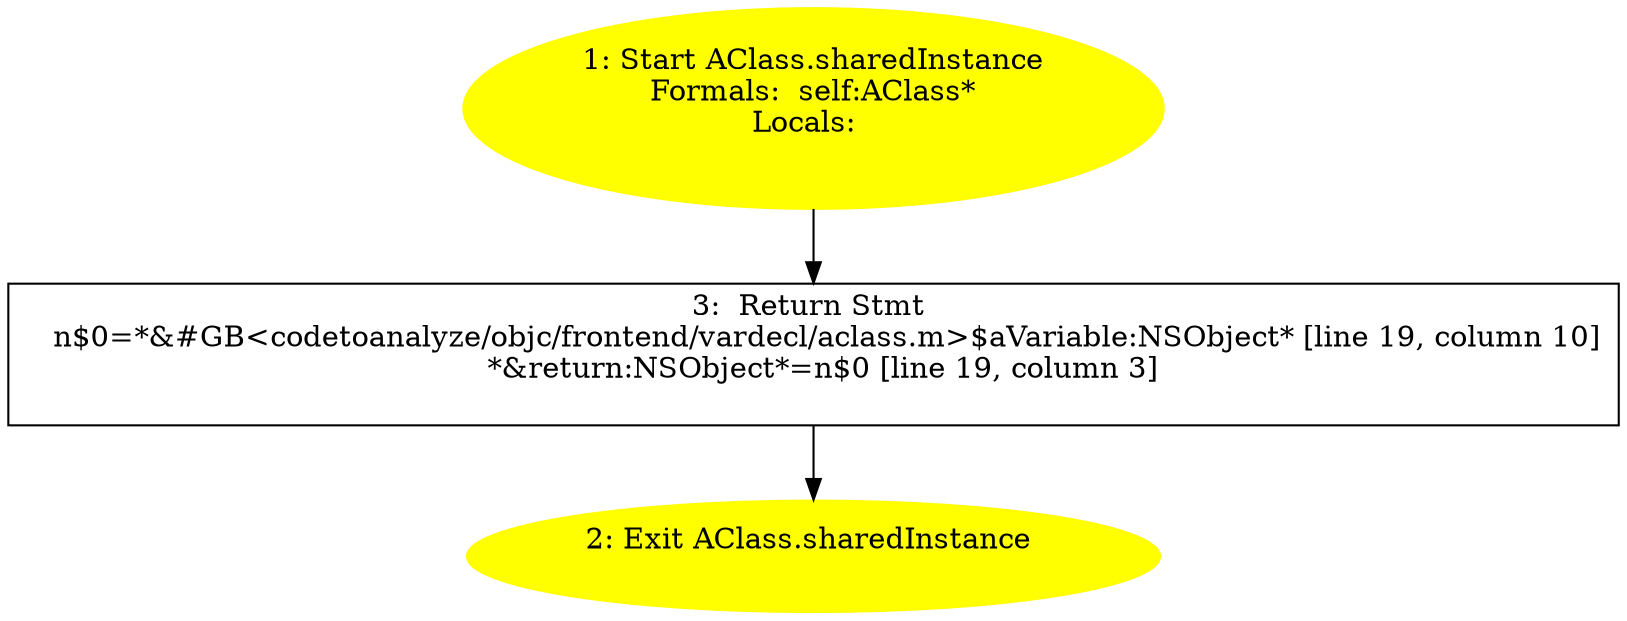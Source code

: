 /* @generated */
digraph cfg {
"sharedInstance#AClass#instance.07ceaad875949bf6aaa9dc5e3605f563_1" [label="1: Start AClass.sharedInstance\nFormals:  self:AClass*\nLocals:  \n  " color=yellow style=filled]
	

	 "sharedInstance#AClass#instance.07ceaad875949bf6aaa9dc5e3605f563_1" -> "sharedInstance#AClass#instance.07ceaad875949bf6aaa9dc5e3605f563_3" ;
"sharedInstance#AClass#instance.07ceaad875949bf6aaa9dc5e3605f563_2" [label="2: Exit AClass.sharedInstance \n  " color=yellow style=filled]
	

"sharedInstance#AClass#instance.07ceaad875949bf6aaa9dc5e3605f563_3" [label="3:  Return Stmt \n   n$0=*&#GB<codetoanalyze/objc/frontend/vardecl/aclass.m>$aVariable:NSObject* [line 19, column 10]\n  *&return:NSObject*=n$0 [line 19, column 3]\n " shape="box"]
	

	 "sharedInstance#AClass#instance.07ceaad875949bf6aaa9dc5e3605f563_3" -> "sharedInstance#AClass#instance.07ceaad875949bf6aaa9dc5e3605f563_2" ;
}
